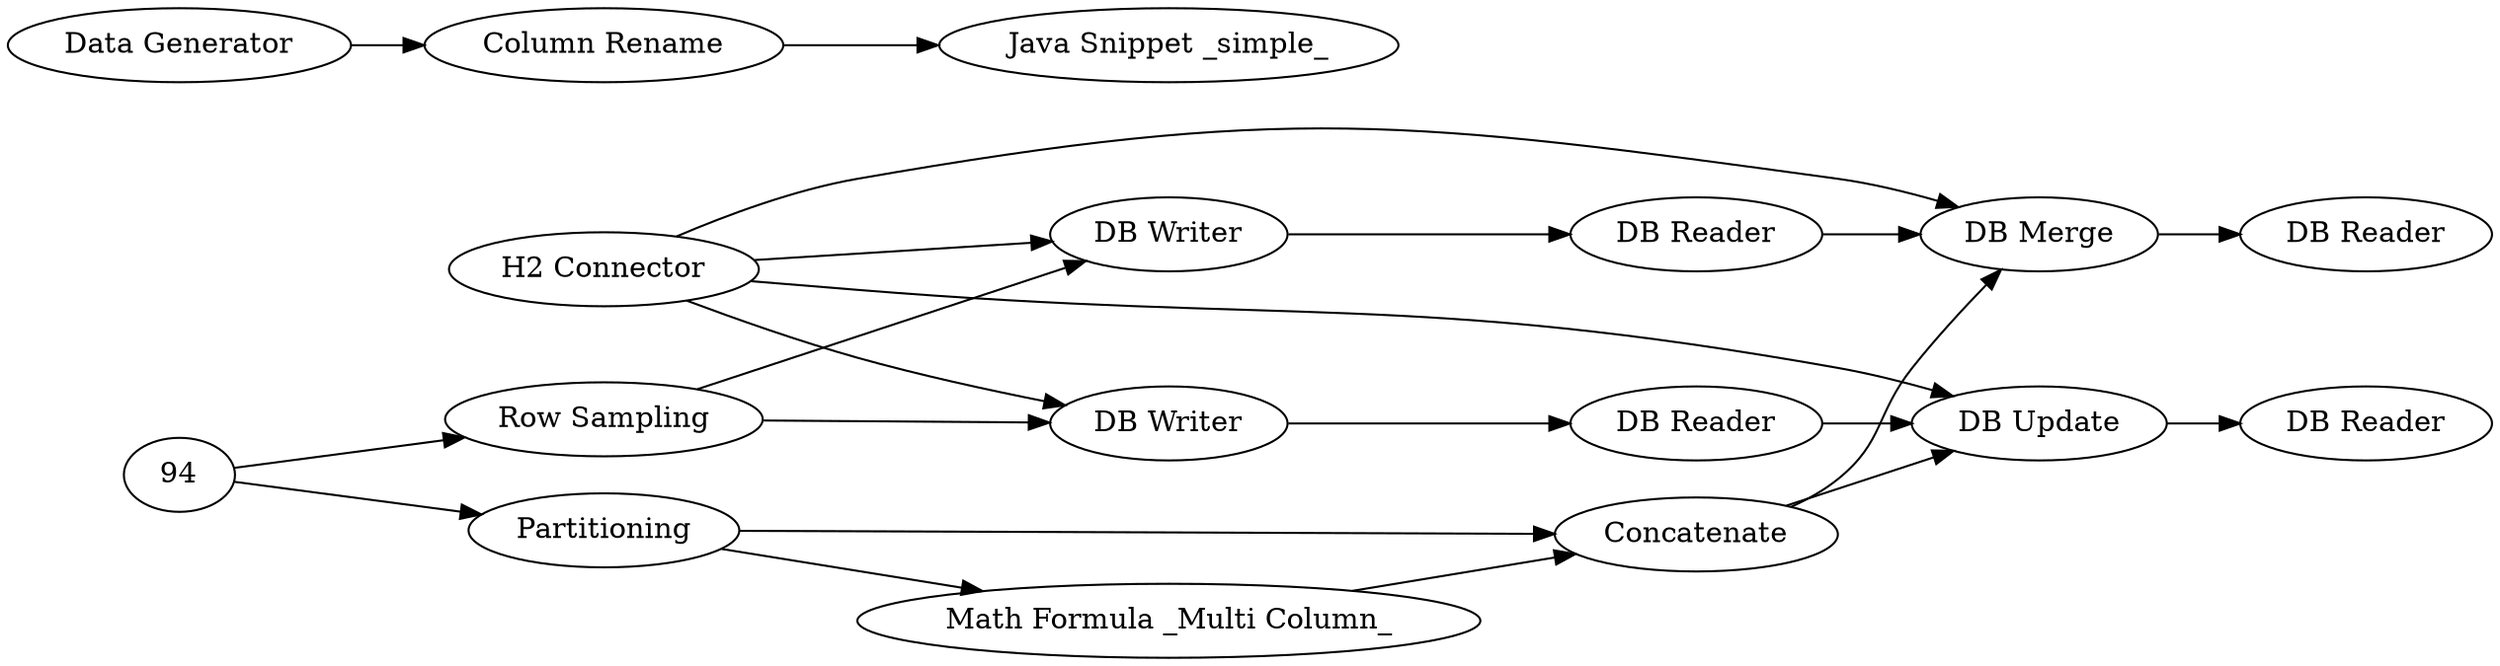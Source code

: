 digraph {
	1 [label="H2 Connector"]
	76 [label="DB Update"]
	78 [label="DB Reader"]
	79 [label="DB Reader"]
	84 [label="DB Merge"]
	89 [label="DB Reader"]
	91 [label="DB Reader"]
	2 [label="Data Generator"]
	72 [label="Column Rename"]
	77 [label="Java Snippet _simple_"]
	73 [label=Partitioning]
	74 [label="Math Formula _Multi Column_"]
	93 [label=Concatenate]
	96 [label="Row Sampling"]
	97 [label="DB Writer"]
	98 [label="DB Writer"]
	2 -> 72
	72 -> 77
	73 -> 74
	73 -> 93
	74 -> 93
	1 -> 97
	1 -> 98
	1 -> 76
	1 -> 84
	76 -> 78
	79 -> 76
	84 -> 91
	89 -> 84
	94 -> 73
	94 -> 96
	93 -> 84
	93 -> 76
	96 -> 97
	96 -> 98
	97 -> 79
	98 -> 89
	rankdir=LR
}
